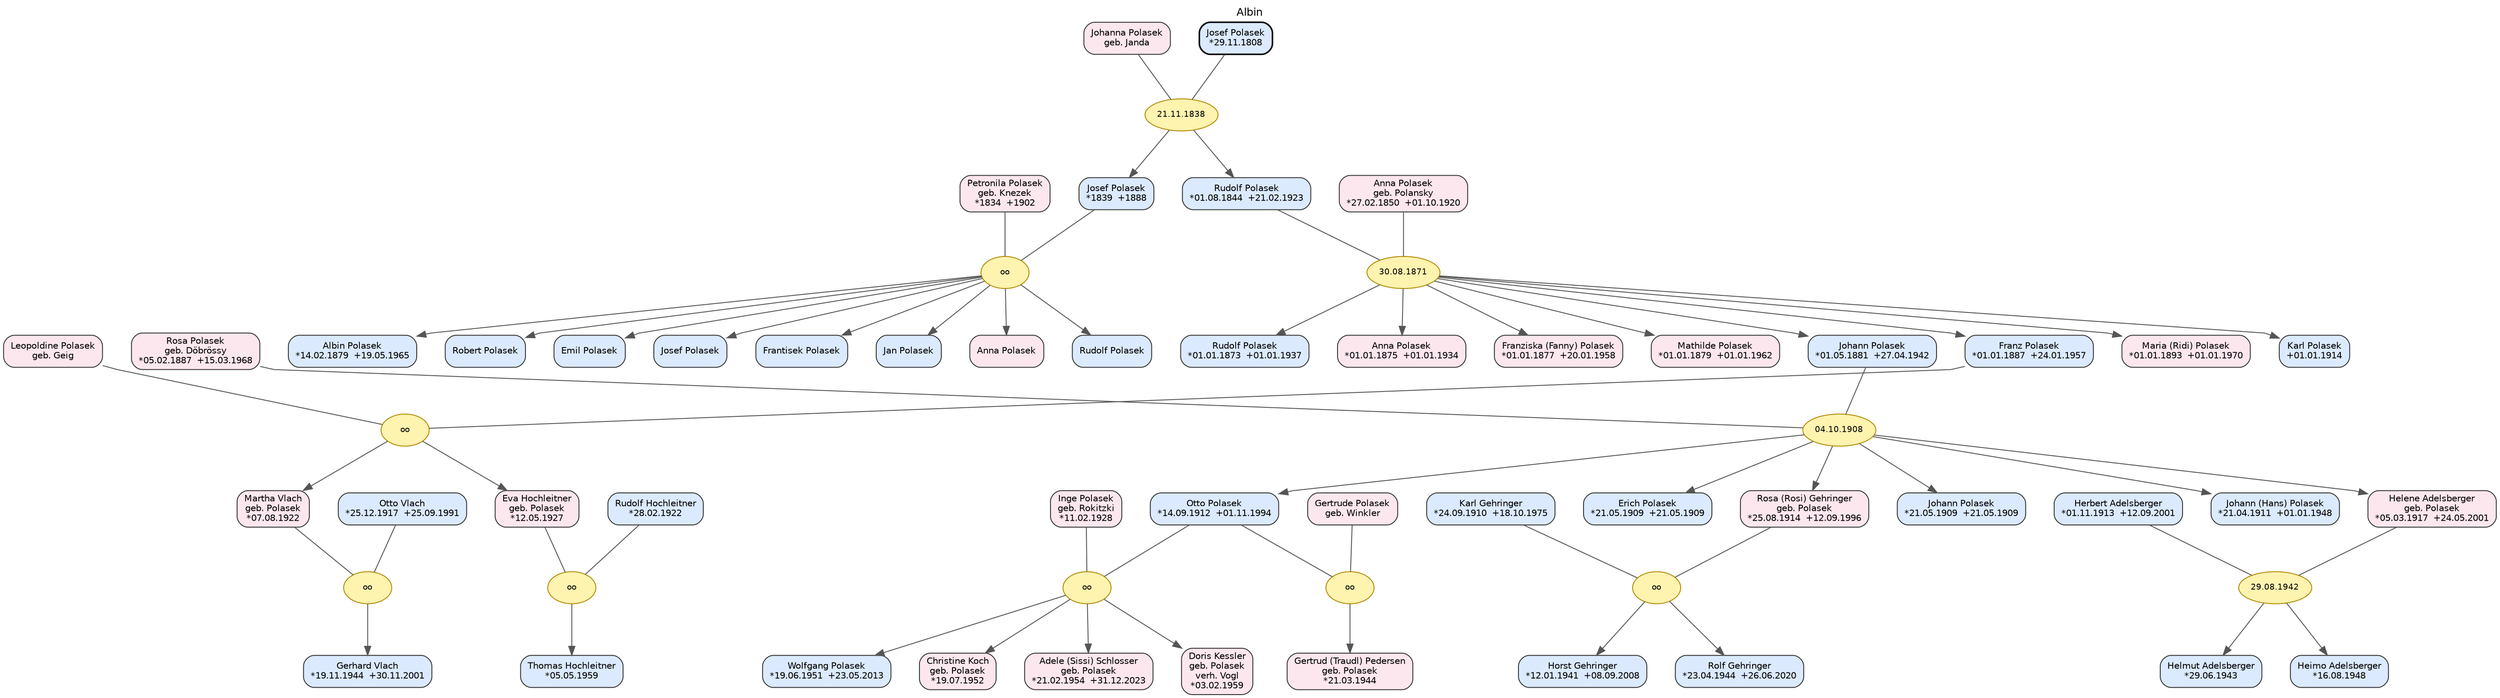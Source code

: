 // Albin
digraph {
	concentrate=false nodesep=0.45 overlap=false rankdir=TB ranksep=0.70 splines=polyline
	graph [fontname="DejaVu Sans" fontsize=12 label=Albin labelloc=t]
	node [color="#333333" fontname="DejaVu Sans" fontsize=10 shape=box style="rounded,filled"]
	edge [color="#555555" fontname="DejaVu Sans"]
	polS01 [label="Leopoldine Polasek
geb. Geig" fillcolor="#fde7ef" id=P_polS01]
	cza38 [label="Emil Polasek" fillcolor="#dbeafe" id=P_cza38]
	cza43 [label="Anna Polasek" fillcolor="#fde7ef" id=P_cza43]
	pol17 [label="Adele (Sissi) Schlosser
geb. Polasek
*21.02.1954  +31.12.2023" fillcolor="#fde7ef" id=P_pol17]
	cza39 [label="Albin Polasek
*14.02.1879  +19.05.1965" fillcolor="#dbeafe" id=P_cza39]
	pol06 [label="Mathilde Polasek
*01.01.1879  +01.01.1962" fillcolor="#fde7ef" id=P_pol06]
	att36 [label="Helmut Adelsberger
*29.06.1943" fillcolor="#dbeafe" id=P_att36]
	pol13 [label="Eva Hochleitner
geb. Polasek
*12.05.1927" fillcolor="#fde7ef" id=P_pol13]
	hoc02 [label="Thomas Hochleitner
*05.05.1959" fillcolor="#dbeafe" id=P_hoc02]
	cza42 [label="Jan Polasek" fillcolor="#dbeafe" id=P_cza42]
	pol15 [label="Wolfgang Polasek
*19.06.1951  +23.05.2013" fillcolor="#dbeafe" id=P_pol15]
	pol14 [label="Gertrud (Traudl) Pedersen
geb. Polasek
*21.03.1944" fillcolor="#fde7ef" id=P_pol14]
	att07 [label="Heimo Adelsberger
*16.08.1948" fillcolor="#dbeafe" id=P_att07]
	geh03 [label="Rolf Gehringer
*23.04.1944  +26.06.2020" fillcolor="#dbeafe" id=P_geh03]
	cza03 [label="Rudolf Polasek
*01.08.1844  +21.02.1923" fillcolor="#dbeafe" id=P_cza03]
	att06 [label="Helene Adelsberger
geb. Polasek
*05.03.1917  +24.05.2001" fillcolor="#fde7ef" id=P_att06]
	att38 [label="Rosa (Rosi) Gehringer
geb. Polasek
*25.08.1914  +12.09.1996" fillcolor="#fde7ef" id=P_att38]
	pol04 [label="Anna Polasek
*01.01.1875  +01.01.1934" fillcolor="#fde7ef" id=P_pol04]
	cza40 [label="Josef Polasek" fillcolor="#dbeafe" id=P_cza40]
	cza35 [label="Josef Polasek
*1839  +1888" fillcolor="#dbeafe" id=P_cza35]
	pol11 [label="Otto Polasek
*14.09.1912  +01.11.1994" fillcolor="#dbeafe" id=P_pol11]
	pol18 [label="Doris Kessler
geb. Polasek
verh. Vogl
*03.02.1959" fillcolor="#fde7ef" id=P_pol18]
	geh01 [label="Horst Gehringer
*12.01.1941  +08.09.2008" fillcolor="#dbeafe" id=P_geh01]
	cza41 [label="Frantisek Polasek" fillcolor="#dbeafe" id=P_cza41]
	pol09 [label="Johann Polasek
*21.05.1909  +21.05.1909" fillcolor="#dbeafe" id=P_pol09]
	pol10 [label="Johann (Hans) Polasek
*21.04.1911  +01.01.1948" fillcolor="#dbeafe" id=P_pol10]
	cza36 [label="Petronila Polasek
geb. Knezek
*1834  +1902" fillcolor="#fde7ef" id=P_cza36]
	vlc01 [label="Otto Vlach
*25.12.1917  +25.09.1991" fillcolor="#dbeafe" id=P_vlc01]
	cza04 [label="Anna Polasek
geb. Polansky
*27.02.1850  +01.10.1920" fillcolor="#fde7ef" id=P_cza04]
	polS03 [label="Inge Polasek
geb. Rokitzki
*11.02.1928" fillcolor="#fde7ef" id=P_polS03]
	pol03 [label="Rudolf Polasek
*01.01.1873  +01.01.1937" fillcolor="#dbeafe" id=P_pol03]
	att03 [label="Johann Polasek
*01.05.1881  +27.04.1942" fillcolor="#dbeafe" id=P_att03]
	cza44 [label="Rudolf Polasek" fillcolor="#dbeafe" id=P_cza44]
	att04 [label="Rosa Polasek
geb. Döbrössy
*05.02.1887  +15.03.1968" fillcolor="#fde7ef" id=P_att04]
	pol12 [label="Martha Vlach
geb. Polasek
*07.08.1922" fillcolor="#fde7ef" id=P_pol12]
	pol05 [label="Franziska (Fanny) Polasek
*01.01.1877  +20.01.1958" fillcolor="#fde7ef" id=P_pol05]
	pol16 [label="Christine Koch
geb. Polasek
*19.07.1952" fillcolor="#fde7ef" id=P_pol16]
	att05 [label="Herbert Adelsberger
*01.11.1913  +12.09.2001" fillcolor="#dbeafe" id=P_att05]
	vlc02 [label="Gerhard Vlach
*19.11.1944  +30.11.2001" fillcolor="#dbeafe" id=P_vlc02]
	cza37 [label="Robert Polasek" fillcolor="#dbeafe" id=P_cza37]
	pol08 [label="Erich Polasek
*21.05.1909  +21.05.1909" fillcolor="#dbeafe" id=P_pol08]
	geh09 [label="Karl Gehringer
*24.09.1910  +18.10.1975" fillcolor="#dbeafe" id=P_geh09]
	pol02 [label="Karl Polasek
+01.01.1914" fillcolor="#dbeafe" id=P_pol02]
	polS02 [label="Gertrude Polasek
geb. Winkler" fillcolor="#fde7ef" id=P_polS02]
	pol07 [label="Maria (Ridi) Polasek
*01.01.1893  +01.01.1970" fillcolor="#fde7ef" id=P_pol07]
	pol01 [label="Franz Polasek
*01.01.1887  +24.01.1957" fillcolor="#dbeafe" id=P_pol01]
	hoc01 [label="Rudolf Hochleitner
*28.02.1922" fillcolor="#dbeafe" id=P_hoc01]
	cza06 [label="Johanna Polasek
geb. Janda" fillcolor="#fde7ef" id=P_cza06]
	cza05 [label="Josef Polasek
*29.11.1808" color="#111111" fillcolor="#dbeafe" id=P_cza05 penwidth=1.8]
	M_attF1 [label="04.10.1908" color="#b08900" fillcolor="#fff3b0" fontsize=9 id=M_attF1 shape=ellipse style=filled]
	subgraph rank_attF1 {
		rank=same
		att03
		att04
	}
	att03 -> att04 [constraint=true minlen=0 style=invis weight=3600]
	att03 -> M_attF1 [dir=none minlen=1 weight=60]
	att04 -> M_attF1 [dir=none minlen=1 weight=60]
	subgraph kids_attF1 {
		rank=same
		pol08
		pol09
		pol10
		pol11
		att38
		att06
	}
	M_attF1 -> pol08
	M_attF1 -> pol09
	M_attF1 -> pol10
	M_attF1 -> pol11
	M_attF1 -> att38
	M_attF1 -> att06
	pol08 -> pol09 [constraint=true minlen=0 style=invis weight=1400]
	pol09 -> pol10 [constraint=true minlen=0 style=invis weight=1400]
	pol10 -> pol11 [constraint=true minlen=0 style=invis weight=1400]
	pol11 -> att38 [constraint=true minlen=0 style=invis weight=1400]
	att38 -> att06 [constraint=true minlen=0 style=invis weight=1400]
	subgraph pair_pol11 {
		rank=same
		pol11
		polS02
	}
	pol11 -> polS02 [constraint=true minlen=0 style=invis weight=2600]
	polS02 -> att38 [constraint=true minlen=0 style=invis weight=2000]
	subgraph pair_att38 {
		rank=same
		att38
		geh09
	}
	geh09 -> att38 [constraint=true minlen=0 style=invis weight=2600]
	att38 -> att06 [constraint=true minlen=0 style=invis weight=2000]
	subgraph pair_att06 {
		rank=same
		att06
		att05
	}
	att05 -> att06 [constraint=true minlen=0 style=invis weight=2600]
	M_hocF1 [label=oo color="#b08900" fillcolor="#fff3b0" fontsize=9 id=M_hocF1 shape=ellipse style=filled]
	subgraph rank_hocF1 {
		rank=same
		hoc01
		pol13
	}
	hoc01 -> pol13 [constraint=true minlen=0 style=invis weight=3600]
	hoc01 -> M_hocF1 [dir=none minlen=1 weight=60]
	pol13 -> M_hocF1 [dir=none minlen=1 weight=60]
	subgraph kids_hocF1 {
		rank=same
		hoc02
	}
	M_hocF1 -> hoc02
	M_czaF18 [label=oo color="#b08900" fillcolor="#fff3b0" fontsize=9 id=M_czaF18 shape=ellipse style=filled]
	subgraph rank_czaF18 {
		rank=same
		cza35
		cza36
	}
	cza35 -> cza36 [constraint=true minlen=0 style=invis weight=3600]
	cza35 -> M_czaF18 [dir=none minlen=1 weight=60]
	cza36 -> M_czaF18 [dir=none minlen=1 weight=60]
	subgraph kids_czaF18 {
		rank=same
		cza39
		cza37
		cza38
		cza40
		cza41
		cza42
		cza43
		cza44
	}
	M_czaF18 -> cza39
	M_czaF18 -> cza37
	M_czaF18 -> cza38
	M_czaF18 -> cza40
	M_czaF18 -> cza41
	M_czaF18 -> cza42
	M_czaF18 -> cza43
	M_czaF18 -> cza44
	cza39 -> cza37 [constraint=true minlen=0 style=invis weight=1400]
	cza37 -> cza38 [constraint=true minlen=0 style=invis weight=1400]
	cza38 -> cza40 [constraint=true minlen=0 style=invis weight=1400]
	cza40 -> cza41 [constraint=true minlen=0 style=invis weight=1400]
	cza41 -> cza42 [constraint=true minlen=0 style=invis weight=1400]
	cza42 -> cza43 [constraint=true minlen=0 style=invis weight=1400]
	cza43 -> cza44 [constraint=true minlen=0 style=invis weight=1400]
	M_gehF3 [label=oo color="#b08900" fillcolor="#fff3b0" fontsize=9 id=M_gehF3 shape=ellipse style=filled]
	subgraph rank_gehF3 {
		rank=same
		geh09
		att38
	}
	geh09 -> att38 [constraint=true minlen=0 style=invis weight=3600]
	geh09 -> M_gehF3 [dir=none minlen=1 weight=60]
	att38 -> M_gehF3 [dir=none minlen=1 weight=60]
	subgraph kids_gehF3 {
		rank=same
		geh01
		geh03
	}
	M_gehF3 -> geh01
	M_gehF3 -> geh03
	geh01 -> geh03 [constraint=true minlen=0 style=invis weight=1400]
	M_polF3 [label=oo color="#b08900" fillcolor="#fff3b0" fontsize=9 id=M_polF3 shape=ellipse style=filled]
	subgraph rank_polF3 {
		rank=same
		pol11
		polS03
	}
	pol11 -> polS03 [constraint=true minlen=0 style=invis weight=3600]
	pol11 -> M_polF3 [dir=none minlen=1 weight=60]
	polS03 -> M_polF3 [dir=none minlen=1 weight=60]
	subgraph kids_polF3 {
		rank=same
		pol15
		pol16
		pol17
		pol18
	}
	M_polF3 -> pol15
	M_polF3 -> pol16
	M_polF3 -> pol17
	M_polF3 -> pol18
	pol15 -> pol16 [constraint=true minlen=0 style=invis weight=1400]
	pol16 -> pol17 [constraint=true minlen=0 style=invis weight=1400]
	pol17 -> pol18 [constraint=true minlen=0 style=invis weight=1400]
	M_attF2 [label="29.08.1942" color="#b08900" fillcolor="#fff3b0" fontsize=9 id=M_attF2 shape=ellipse style=filled]
	subgraph rank_attF2 {
		rank=same
		att05
		att06
	}
	att05 -> att06 [constraint=true minlen=0 style=invis weight=3600]
	att05 -> M_attF2 [dir=none minlen=1 weight=60]
	att06 -> M_attF2 [dir=none minlen=1 weight=60]
	subgraph kids_attF2 {
		rank=same
		att36
		att07
	}
	M_attF2 -> att36
	M_attF2 -> att07
	att36 -> att07 [constraint=true minlen=0 style=invis weight=1400]
	M_polF1 [label=oo color="#b08900" fillcolor="#fff3b0" fontsize=9 id=M_polF1 shape=ellipse style=filled]
	subgraph rank_polF1 {
		rank=same
		pol01
		polS01
	}
	pol01 -> polS01 [constraint=true minlen=0 style=invis weight=3600]
	pol01 -> M_polF1 [dir=none minlen=1 weight=60]
	polS01 -> M_polF1 [dir=none minlen=1 weight=60]
	subgraph kids_polF1 {
		rank=same
		pol12
		pol13
	}
	M_polF1 -> pol12
	M_polF1 -> pol13
	pol12 -> pol13 [constraint=true minlen=0 style=invis weight=1400]
	subgraph pair_pol12 {
		rank=same
		pol12
		vlc01
	}
	vlc01 -> pol12 [constraint=true minlen=0 style=invis weight=2600]
	pol12 -> pol13 [constraint=true minlen=0 style=invis weight=2000]
	subgraph pair_pol13 {
		rank=same
		pol13
		hoc01
	}
	hoc01 -> pol13 [constraint=true minlen=0 style=invis weight=2600]
	M_polF2 [label=oo color="#b08900" fillcolor="#fff3b0" fontsize=9 id=M_polF2 shape=ellipse style=filled]
	subgraph rank_polF2 {
		rank=same
		pol11
		polS02
	}
	pol11 -> polS02 [constraint=true minlen=0 style=invis weight=3600]
	pol11 -> M_polF2 [dir=none minlen=1 weight=60]
	polS02 -> M_polF2 [dir=none minlen=1 weight=60]
	subgraph kids_polF2 {
		rank=same
		pol14
	}
	M_polF2 -> pol14
	M_czaF11 [label="21.11.1838" color="#b08900" fillcolor="#fff3b0" fontsize=9 id=M_czaF11 shape=ellipse style=filled]
	subgraph rank_czaF11 {
		rank=same
		cza05
		cza06
	}
	cza05 -> cza06 [constraint=true minlen=0 style=invis weight=3600]
	cza05 -> M_czaF11 [dir=none minlen=1 weight=60]
	cza06 -> M_czaF11 [dir=none minlen=1 weight=60]
	subgraph kids_czaF11 {
		rank=same
		cza35
		cza03
	}
	M_czaF11 -> cza35
	M_czaF11 -> cza03
	cza35 -> cza03 [constraint=true minlen=0 style=invis weight=1400]
	subgraph pair_cza35 {
		rank=same
		cza35
		cza36
	}
	cza35 -> cza36 [constraint=true minlen=0 style=invis weight=2600]
	cza36 -> cza03 [constraint=true minlen=0 style=invis weight=2000]
	subgraph pair_cza03 {
		rank=same
		cza03
		cza04
	}
	cza03 -> cza04 [constraint=true minlen=0 style=invis weight=2600]
	M_vlcF1 [label=oo color="#b08900" fillcolor="#fff3b0" fontsize=9 id=M_vlcF1 shape=ellipse style=filled]
	subgraph rank_vlcF1 {
		rank=same
		vlc01
		pol12
	}
	vlc01 -> pol12 [constraint=true minlen=0 style=invis weight=3600]
	vlc01 -> M_vlcF1 [dir=none minlen=1 weight=60]
	pol12 -> M_vlcF1 [dir=none minlen=1 weight=60]
	subgraph kids_vlcF1 {
		rank=same
		vlc02
	}
	M_vlcF1 -> vlc02
	M_czaF1 [label="30.08.1871" color="#b08900" fillcolor="#fff3b0" fontsize=9 id=M_czaF1 shape=ellipse style=filled]
	subgraph rank_czaF1 {
		rank=same
		cza03
		cza04
	}
	cza03 -> cza04 [constraint=true minlen=0 style=invis weight=3600]
	cza03 -> M_czaF1 [dir=none minlen=1 weight=60]
	cza04 -> M_czaF1 [dir=none minlen=1 weight=60]
	subgraph kids_czaF1 {
		rank=same
		pol03
		pol04
		pol05
		pol06
		att03
		pol01
		pol07
		pol02
	}
	M_czaF1 -> pol03
	M_czaF1 -> pol04
	M_czaF1 -> pol05
	M_czaF1 -> pol06
	M_czaF1 -> att03
	M_czaF1 -> pol01
	M_czaF1 -> pol07
	M_czaF1 -> pol02
	pol03 -> pol04 [constraint=true minlen=0 style=invis weight=1400]
	pol04 -> pol05 [constraint=true minlen=0 style=invis weight=1400]
	pol05 -> pol06 [constraint=true minlen=0 style=invis weight=1400]
	pol06 -> att03 [constraint=true minlen=0 style=invis weight=1400]
	att03 -> pol01 [constraint=true minlen=0 style=invis weight=1400]
	pol01 -> pol07 [constraint=true minlen=0 style=invis weight=1400]
	pol07 -> pol02 [constraint=true minlen=0 style=invis weight=1400]
	subgraph pair_att03 {
		rank=same
		att03
		att04
	}
	att03 -> att04 [constraint=true minlen=0 style=invis weight=2600]
	att04 -> pol01 [constraint=true minlen=0 style=invis weight=2000]
	subgraph pair_pol01 {
		rank=same
		pol01
		polS01
	}
	pol01 -> polS01 [constraint=true minlen=0 style=invis weight=2600]
	polS01 -> pol07 [constraint=true minlen=0 style=invis weight=2000]
	subgraph gen_0 {
		rank=same
		cza05
		cza06
	}
	subgraph gen_1 {
		rank=same
		cza03
		cza35
		cza04
		cza36
	}
	subgraph gen_2 {
		rank=same
		pol03
		pol04
		pol05
		pol06
		att03
		pol01
		pol07
		pol02
		cza37
		cza38
		cza39
		cza40
		cza41
		cza42
		cza43
		cza44
		att04
		polS01
	}
	subgraph gen_3 {
		rank=same
		pol08
		pol09
		pol10
		pol11
		att38
		att06
		pol12
		pol13
		polS02
		polS03
		geh09
		att05
		vlc01
		hoc01
	}
	subgraph gen_4 {
		rank=same
		pol14
		pol15
		pol16
		pol17
		pol18
		geh01
		geh03
		att36
		att07
		vlc02
		hoc02
	}
	att03 -> att04 [constraint=true minlen=0 style=invis weight=1800]
	att04 -> att03 [constraint=true minlen=0 style=invis weight=1800]
	att05 -> att06 [constraint=true minlen=0 style=invis weight=1800]
	att06 -> att05 [constraint=true minlen=0 style=invis weight=1800]
	geh09 -> att38 [constraint=true minlen=0 style=invis weight=1800]
	att38 -> geh09 [constraint=true minlen=0 style=invis weight=1800]
	cza03 -> cza04 [constraint=true minlen=0 style=invis weight=1800]
	cza04 -> cza03 [constraint=true minlen=0 style=invis weight=1800]
	pol01 -> polS01 [constraint=true minlen=0 style=invis weight=1800]
	polS01 -> pol01 [constraint=true minlen=0 style=invis weight=1800]
	pol11 -> polS02 [constraint=true minlen=0 style=invis weight=1800]
	pol11 -> polS03 [constraint=true minlen=0 style=invis weight=1800]
	polS02 -> pol11 [constraint=true minlen=0 style=invis weight=1800]
	polS03 -> pol11 [constraint=true minlen=0 style=invis weight=1800]
	vlc01 -> pol12 [constraint=true minlen=0 style=invis weight=1800]
	pol12 -> vlc01 [constraint=true minlen=0 style=invis weight=1800]
	hoc01 -> pol13 [constraint=true minlen=0 style=invis weight=1800]
	pol13 -> hoc01 [constraint=true minlen=0 style=invis weight=1800]
	cza05 -> cza06 [constraint=true minlen=0 style=invis weight=1800]
	cza06 -> cza05 [constraint=true minlen=0 style=invis weight=1800]
	cza35 -> cza36 [constraint=true minlen=0 style=invis weight=1800]
	cza36 -> cza35 [constraint=true minlen=0 style=invis weight=1800]
}
